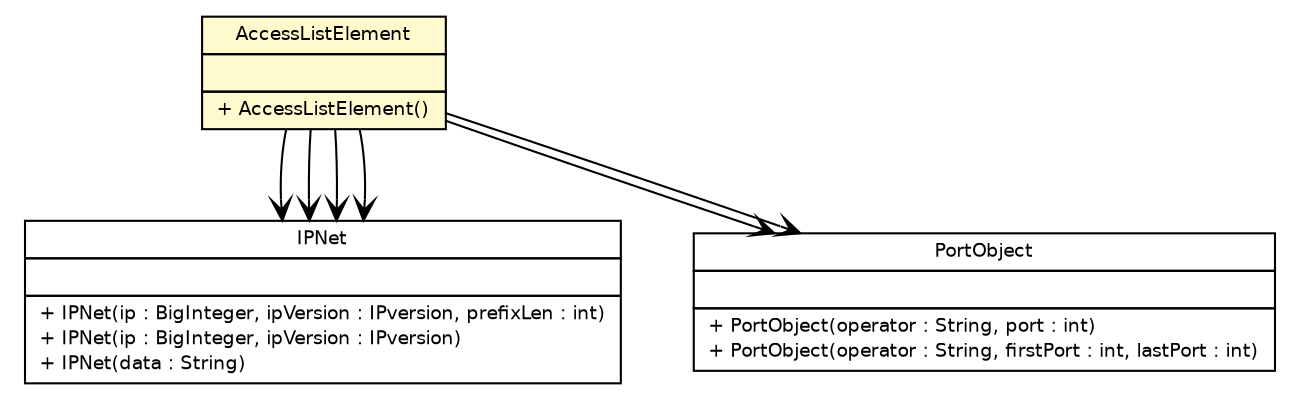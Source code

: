 #!/usr/local/bin/dot
#
# Class diagram 
# Generated by UmlGraph version 4.6 (http://www.spinellis.gr/sw/umlgraph)
#

digraph G {
	edge [fontname="Helvetica",fontsize=10,labelfontname="Helvetica",labelfontsize=10];
	node [fontname="Helvetica",fontsize=10,shape=plaintext];
	// fr.univrennes1.cri.jtacl.lib.ip.IPNet
	c14072 [label=<<table border="0" cellborder="1" cellspacing="0" cellpadding="2" port="p" href="../../../lib/ip/IPNet.html">
		<tr><td><table border="0" cellspacing="0" cellpadding="1">
			<tr><td> IPNet </td></tr>
		</table></td></tr>
		<tr><td><table border="0" cellspacing="0" cellpadding="1">
			<tr><td align="left">  </td></tr>
		</table></td></tr>
		<tr><td><table border="0" cellspacing="0" cellpadding="1">
			<tr><td align="left"> + IPNet(ip : BigInteger, ipVersion : IPversion, prefixLen : int) </td></tr>
			<tr><td align="left"> + IPNet(ip : BigInteger, ipVersion : IPversion) </td></tr>
			<tr><td align="left"> + IPNet(data : String) </td></tr>
		</table></td></tr>
		</table>>, fontname="Helvetica", fontcolor="black", fontsize=9.0];
	// fr.univrennes1.cri.jtacl.equipments.cisco.router.PortObject
	c14150 [label=<<table border="0" cellborder="1" cellspacing="0" cellpadding="2" port="p" href="./PortObject.html">
		<tr><td><table border="0" cellspacing="0" cellpadding="1">
			<tr><td> PortObject </td></tr>
		</table></td></tr>
		<tr><td><table border="0" cellspacing="0" cellpadding="1">
			<tr><td align="left">  </td></tr>
		</table></td></tr>
		<tr><td><table border="0" cellspacing="0" cellpadding="1">
			<tr><td align="left"> + PortObject(operator : String, port : int) </td></tr>
			<tr><td align="left"> + PortObject(operator : String, firstPort : int, lastPort : int) </td></tr>
		</table></td></tr>
		</table>>, fontname="Helvetica", fontcolor="black", fontsize=9.0];
	// fr.univrennes1.cri.jtacl.equipments.cisco.router.AccessListElement
	c14151 [label=<<table border="0" cellborder="1" cellspacing="0" cellpadding="2" port="p" bgcolor="lemonChiffon" href="./AccessListElement.html">
		<tr><td><table border="0" cellspacing="0" cellpadding="1">
			<tr><td> AccessListElement </td></tr>
		</table></td></tr>
		<tr><td><table border="0" cellspacing="0" cellpadding="1">
			<tr><td align="left">  </td></tr>
		</table></td></tr>
		<tr><td><table border="0" cellspacing="0" cellpadding="1">
			<tr><td align="left"> + AccessListElement() </td></tr>
		</table></td></tr>
		</table>>, fontname="Helvetica", fontcolor="black", fontsize=9.0];
	// fr.univrennes1.cri.jtacl.equipments.cisco.router.AccessListElement NAVASSOC fr.univrennes1.cri.jtacl.lib.ip.IPNet
	c14151:p -> c14072:p [taillabel="", label="", headlabel="", fontname="Helvetica", fontcolor="black", fontsize=10.0, color="black", arrowhead=open];
	// fr.univrennes1.cri.jtacl.equipments.cisco.router.AccessListElement NAVASSOC fr.univrennes1.cri.jtacl.lib.ip.IPNet
	c14151:p -> c14072:p [taillabel="", label="", headlabel="", fontname="Helvetica", fontcolor="black", fontsize=10.0, color="black", arrowhead=open];
	// fr.univrennes1.cri.jtacl.equipments.cisco.router.AccessListElement NAVASSOC fr.univrennes1.cri.jtacl.equipments.cisco.router.PortObject
	c14151:p -> c14150:p [taillabel="", label="", headlabel="", fontname="Helvetica", fontcolor="black", fontsize=10.0, color="black", arrowhead=open];
	// fr.univrennes1.cri.jtacl.equipments.cisco.router.AccessListElement NAVASSOC fr.univrennes1.cri.jtacl.lib.ip.IPNet
	c14151:p -> c14072:p [taillabel="", label="", headlabel="", fontname="Helvetica", fontcolor="black", fontsize=10.0, color="black", arrowhead=open];
	// fr.univrennes1.cri.jtacl.equipments.cisco.router.AccessListElement NAVASSOC fr.univrennes1.cri.jtacl.lib.ip.IPNet
	c14151:p -> c14072:p [taillabel="", label="", headlabel="", fontname="Helvetica", fontcolor="black", fontsize=10.0, color="black", arrowhead=open];
	// fr.univrennes1.cri.jtacl.equipments.cisco.router.AccessListElement NAVASSOC fr.univrennes1.cri.jtacl.equipments.cisco.router.PortObject
	c14151:p -> c14150:p [taillabel="", label="", headlabel="", fontname="Helvetica", fontcolor="black", fontsize=10.0, color="black", arrowhead=open];
}

